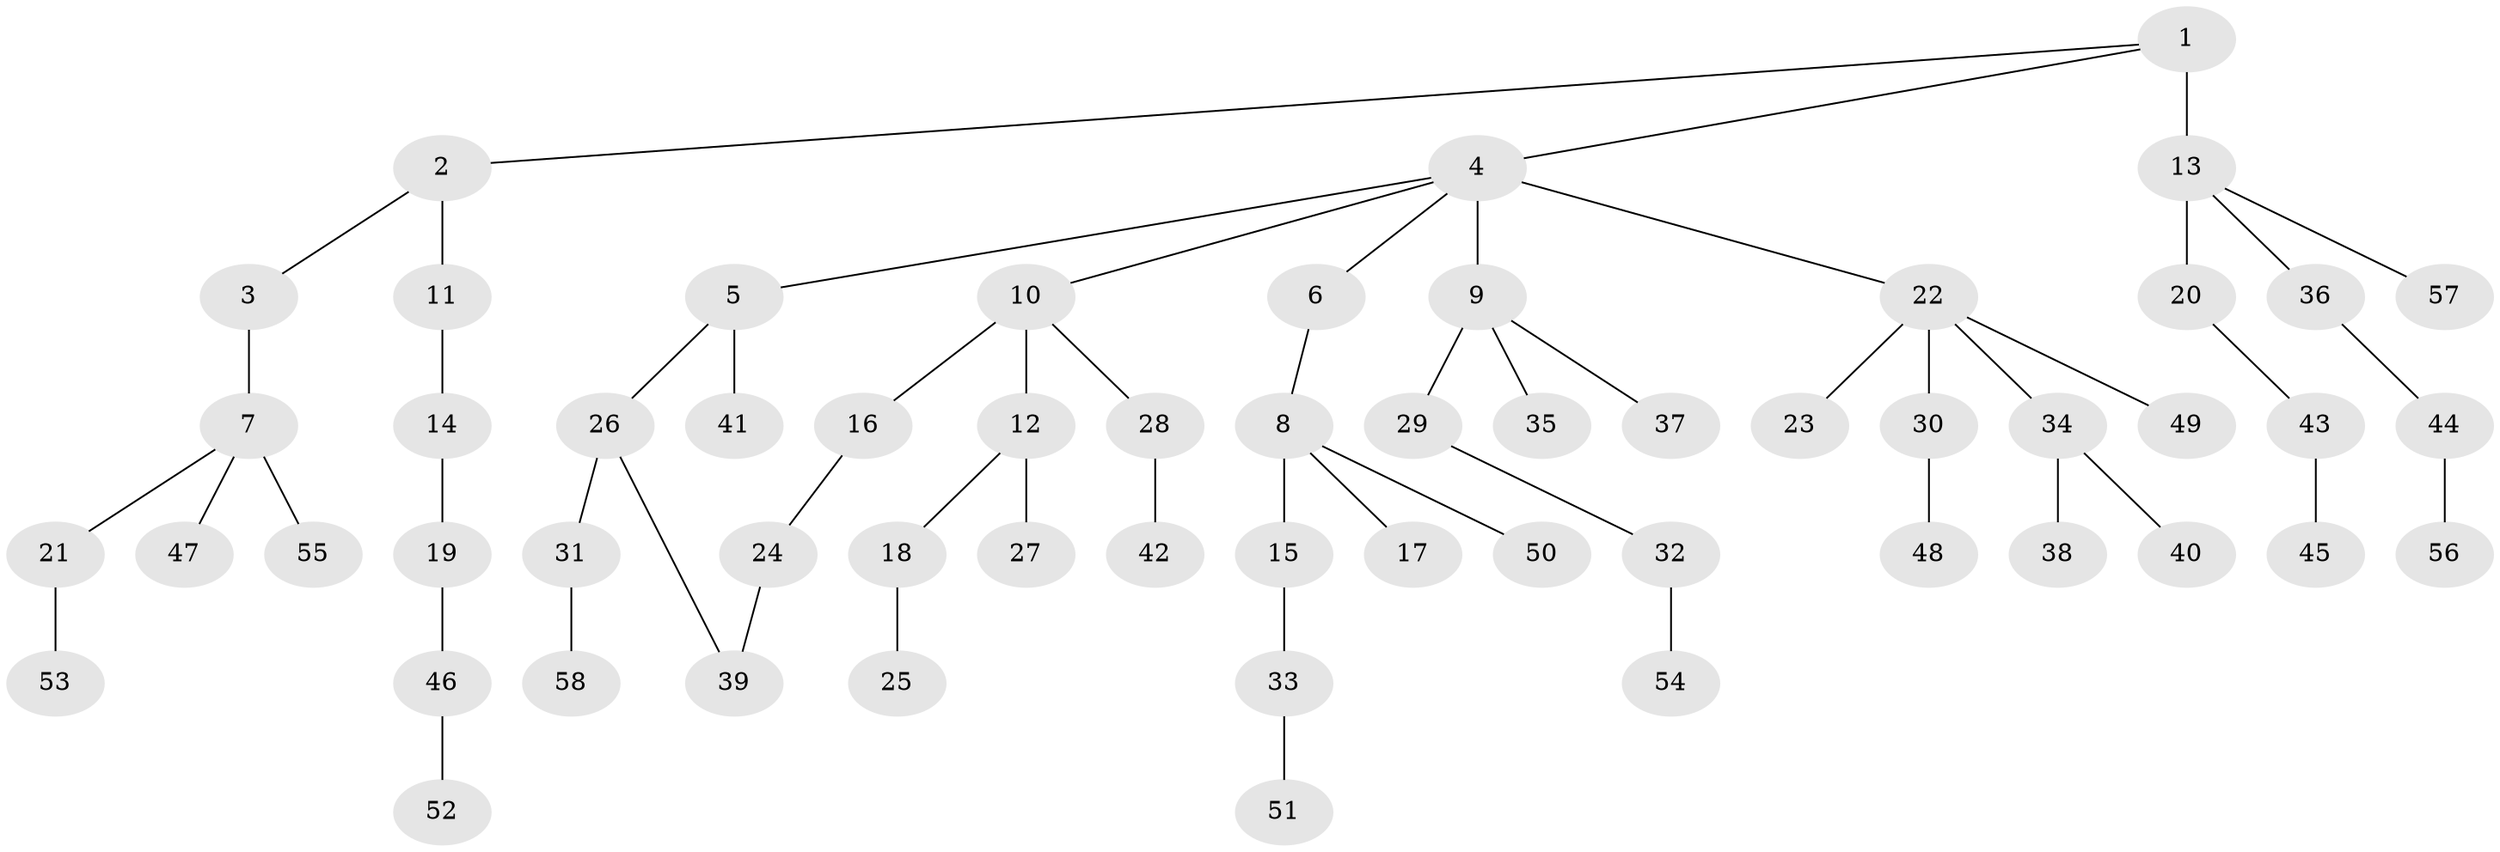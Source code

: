 // original degree distribution, {7: 0.014084507042253521, 6: 0.007042253521126761, 2: 0.19718309859154928, 9: 0.014084507042253521, 4: 0.056338028169014086, 3: 0.1619718309859155, 5: 0.007042253521126761, 1: 0.5352112676056338, 8: 0.007042253521126761}
// Generated by graph-tools (version 1.1) at 2025/48/03/04/25 22:48:55]
// undirected, 58 vertices, 58 edges
graph export_dot {
  node [color=gray90,style=filled];
  1;
  2;
  3;
  4;
  5;
  6;
  7;
  8;
  9;
  10;
  11;
  12;
  13;
  14;
  15;
  16;
  17;
  18;
  19;
  20;
  21;
  22;
  23;
  24;
  25;
  26;
  27;
  28;
  29;
  30;
  31;
  32;
  33;
  34;
  35;
  36;
  37;
  38;
  39;
  40;
  41;
  42;
  43;
  44;
  45;
  46;
  47;
  48;
  49;
  50;
  51;
  52;
  53;
  54;
  55;
  56;
  57;
  58;
  1 -- 2 [weight=1.0];
  1 -- 4 [weight=1.0];
  1 -- 13 [weight=4.0];
  2 -- 3 [weight=1.0];
  2 -- 11 [weight=1.0];
  3 -- 7 [weight=4.0];
  4 -- 5 [weight=1.0];
  4 -- 6 [weight=1.0];
  4 -- 9 [weight=3.0];
  4 -- 10 [weight=1.0];
  4 -- 22 [weight=1.0];
  5 -- 26 [weight=1.0];
  5 -- 41 [weight=1.0];
  6 -- 8 [weight=1.0];
  7 -- 21 [weight=1.0];
  7 -- 47 [weight=1.0];
  7 -- 55 [weight=1.0];
  8 -- 15 [weight=1.0];
  8 -- 17 [weight=1.0];
  8 -- 50 [weight=1.0];
  9 -- 29 [weight=1.0];
  9 -- 35 [weight=1.0];
  9 -- 37 [weight=1.0];
  10 -- 12 [weight=2.0];
  10 -- 16 [weight=1.0];
  10 -- 28 [weight=1.0];
  11 -- 14 [weight=1.0];
  12 -- 18 [weight=1.0];
  12 -- 27 [weight=1.0];
  13 -- 20 [weight=1.0];
  13 -- 36 [weight=1.0];
  13 -- 57 [weight=1.0];
  14 -- 19 [weight=1.0];
  15 -- 33 [weight=1.0];
  16 -- 24 [weight=2.0];
  18 -- 25 [weight=2.0];
  19 -- 46 [weight=2.0];
  20 -- 43 [weight=1.0];
  21 -- 53 [weight=1.0];
  22 -- 23 [weight=1.0];
  22 -- 30 [weight=1.0];
  22 -- 34 [weight=1.0];
  22 -- 49 [weight=1.0];
  24 -- 39 [weight=1.0];
  26 -- 31 [weight=1.0];
  26 -- 39 [weight=1.0];
  28 -- 42 [weight=1.0];
  29 -- 32 [weight=1.0];
  30 -- 48 [weight=1.0];
  31 -- 58 [weight=1.0];
  32 -- 54 [weight=3.0];
  33 -- 51 [weight=1.0];
  34 -- 38 [weight=3.0];
  34 -- 40 [weight=1.0];
  36 -- 44 [weight=1.0];
  43 -- 45 [weight=1.0];
  44 -- 56 [weight=1.0];
  46 -- 52 [weight=1.0];
}
